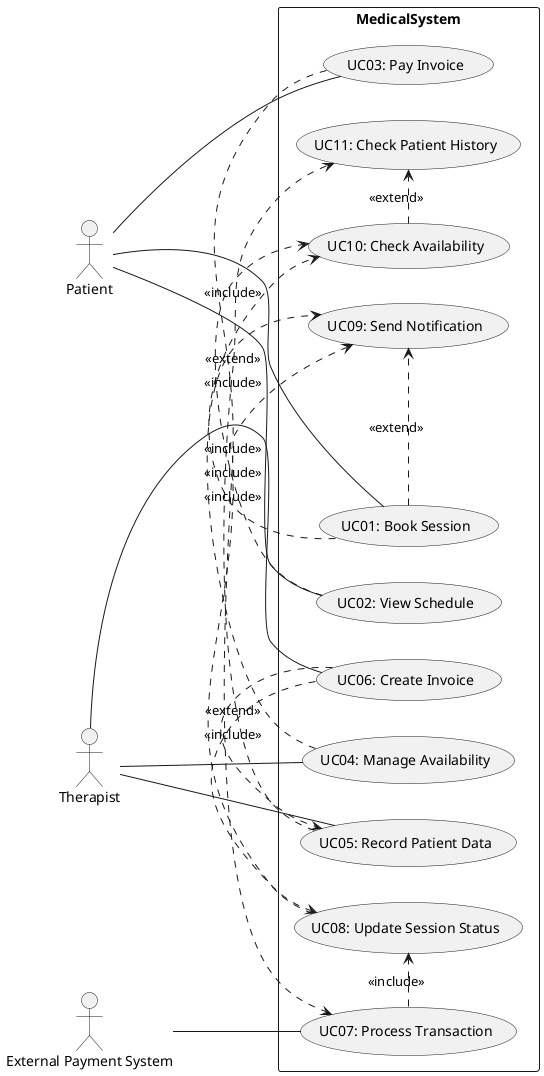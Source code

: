 @startuml
left to right direction
skinparam packageStyle rectangle

actor "Patient" as P
actor "Therapist" as T
actor "External Payment System" as EPS

package MedicalSystem {
    ' Core Use Cases (UC01 - UC07)
    (UC01: Book Session) as UC_BOOK
    (UC02: View Schedule) as UC_VIEW_SCHED
    (UC03: Pay Invoice) as UC_PAY
    (UC04: Manage Availability) as UC_MANAGE_T_SCHED
    (UC05: Record Patient Data) as UC_RECORD_DATA
    (UC06: Create Invoice) as UC_CREATE_INV
    (UC07: Process Transaction) as UC_PROCESS_TRANS

    ' Auxiliary Use Cases (UC08 - UC11)
    (UC08: Update Session Status) as UC_UPDATE_STATUS
    (UC09: Send Notification) as UC_NOTIFY
    (UC10: Check Availability) as UC_CHECK_AVAIL
    (UC11: Check Patient History) as UC_CHECK_HISTORY

    ' Actor Associations
    P -- UC_BOOK
    P -- UC_VIEW_SCHED
    P -- UC_PAY
    T -- UC_MANAGE_T_SCHED
    T -- UC_RECORD_DATA
    T -- UC_CREATE_INV
    EPS -- UC_PROCESS_TRANS

    ' Include/Extend Relationships

    ' UC01: Book Session
    UC_BOOK .> UC_CHECK_AVAIL : <<include>>
    UC_BOOK .> UC_NOTIFY : <<extend>>

    ' UC02: View Schedule
    UC_VIEW_SCHED .> UC_CHECK_AVAIL : <<include>> 

    ' UC03: Pay Invoice
    UC_PAY .> UC_PROCESS_TRANS : <<include>>

    ' UC04: Manage Availability
    UC_MANAGE_T_SCHED .> UC_NOTIFY : <<extend>> 

    ' UC05: Record Patient Data
    UC_RECORD_DATA .> UC_CHECK_HISTORY : <<include>>

    ' UC06: Create Invoice
    UC_CREATE_INV .> UC_UPDATE_STATUS : <<include>>
    UC_CREATE_INV .> UC_RECORD_DATA : <<extend>> 

    ' UC07: Process Transaction
    UC_PROCESS_TRANS .> UC_UPDATE_STATUS : <<include>>

    ' Interconnection of Auxiliary UCs
    UC_CHECK_AVAIL .> UC_CHECK_HISTORY : <<extend>>
    UC_UPDATE_STATUS .> UC_NOTIFY : <<include>>
}
@enduml